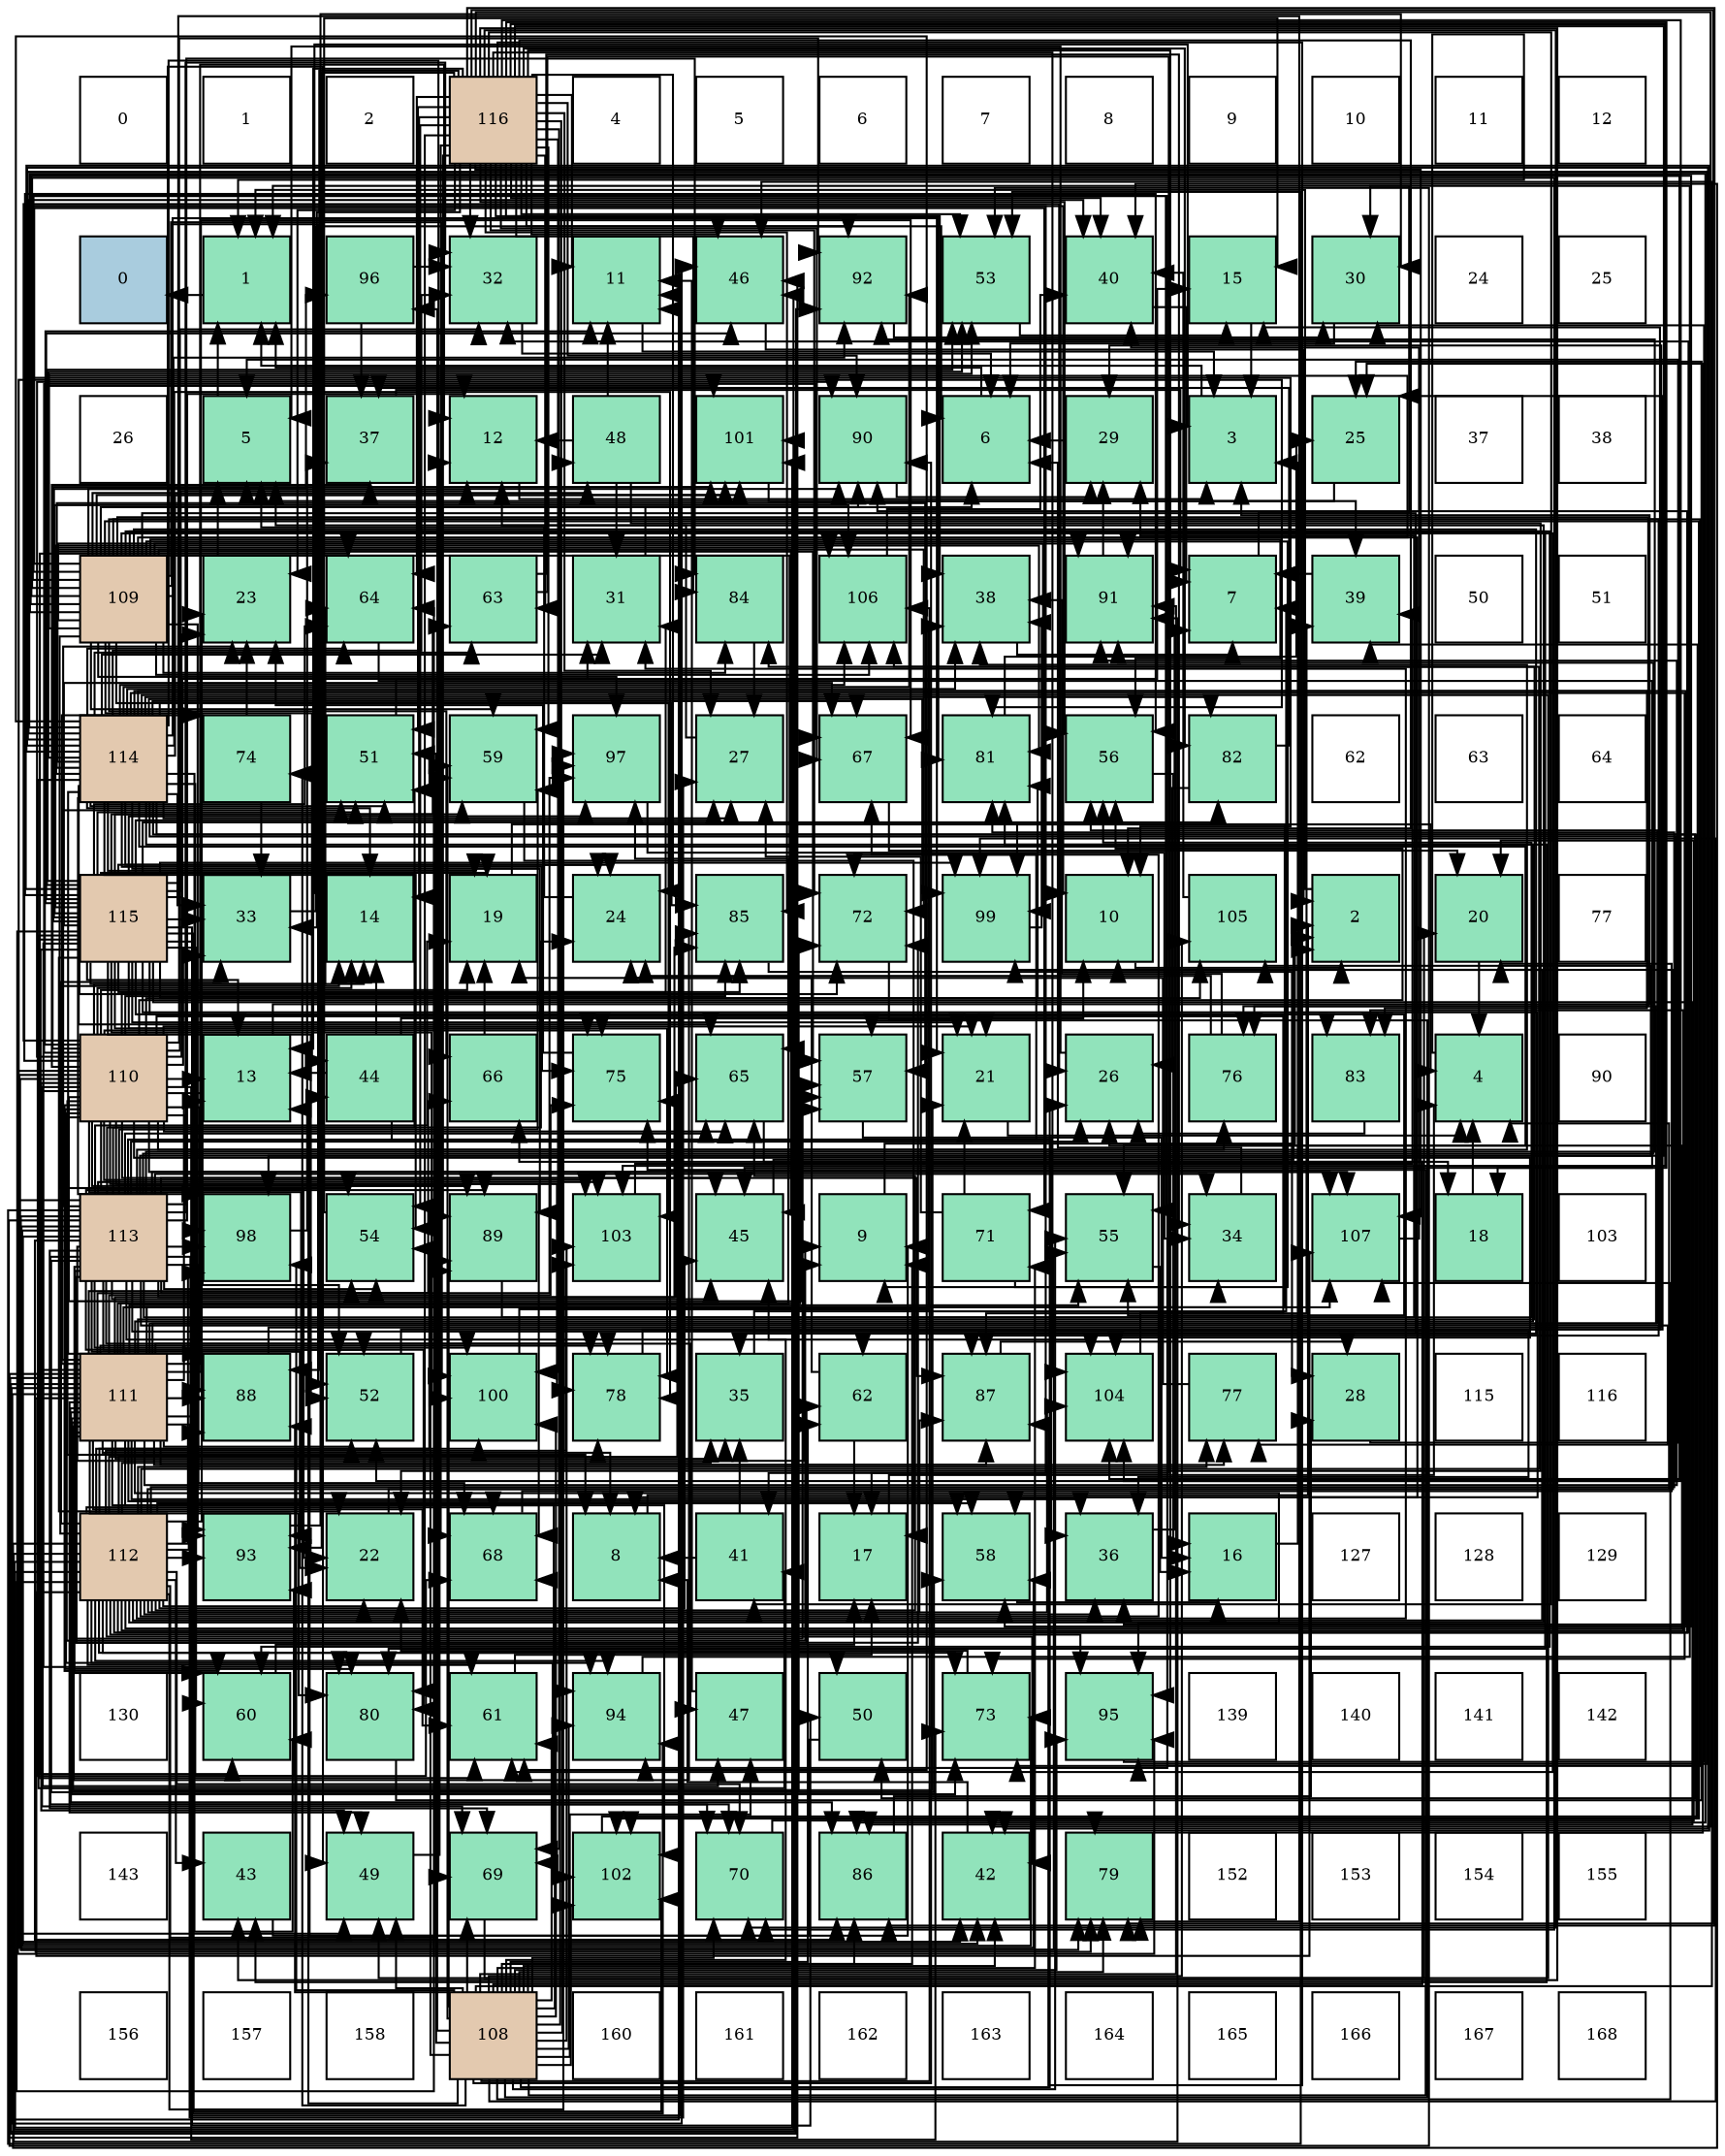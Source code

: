 digraph layout{
 rankdir=TB;
 splines=ortho;
 node [style=filled shape=square fixedsize=true width=0.6];
0[label="0", fontsize=8, fillcolor="#ffffff"];
1[label="1", fontsize=8, fillcolor="#ffffff"];
2[label="2", fontsize=8, fillcolor="#ffffff"];
3[label="116", fontsize=8, fillcolor="#e3c9af"];
4[label="4", fontsize=8, fillcolor="#ffffff"];
5[label="5", fontsize=8, fillcolor="#ffffff"];
6[label="6", fontsize=8, fillcolor="#ffffff"];
7[label="7", fontsize=8, fillcolor="#ffffff"];
8[label="8", fontsize=8, fillcolor="#ffffff"];
9[label="9", fontsize=8, fillcolor="#ffffff"];
10[label="10", fontsize=8, fillcolor="#ffffff"];
11[label="11", fontsize=8, fillcolor="#ffffff"];
12[label="12", fontsize=8, fillcolor="#ffffff"];
13[label="0", fontsize=8, fillcolor="#a9ccde"];
14[label="1", fontsize=8, fillcolor="#91e3bb"];
15[label="96", fontsize=8, fillcolor="#91e3bb"];
16[label="32", fontsize=8, fillcolor="#91e3bb"];
17[label="11", fontsize=8, fillcolor="#91e3bb"];
18[label="46", fontsize=8, fillcolor="#91e3bb"];
19[label="92", fontsize=8, fillcolor="#91e3bb"];
20[label="53", fontsize=8, fillcolor="#91e3bb"];
21[label="40", fontsize=8, fillcolor="#91e3bb"];
22[label="15", fontsize=8, fillcolor="#91e3bb"];
23[label="30", fontsize=8, fillcolor="#91e3bb"];
24[label="24", fontsize=8, fillcolor="#ffffff"];
25[label="25", fontsize=8, fillcolor="#ffffff"];
26[label="26", fontsize=8, fillcolor="#ffffff"];
27[label="5", fontsize=8, fillcolor="#91e3bb"];
28[label="37", fontsize=8, fillcolor="#91e3bb"];
29[label="12", fontsize=8, fillcolor="#91e3bb"];
30[label="48", fontsize=8, fillcolor="#91e3bb"];
31[label="101", fontsize=8, fillcolor="#91e3bb"];
32[label="90", fontsize=8, fillcolor="#91e3bb"];
33[label="6", fontsize=8, fillcolor="#91e3bb"];
34[label="29", fontsize=8, fillcolor="#91e3bb"];
35[label="3", fontsize=8, fillcolor="#91e3bb"];
36[label="25", fontsize=8, fillcolor="#91e3bb"];
37[label="37", fontsize=8, fillcolor="#ffffff"];
38[label="38", fontsize=8, fillcolor="#ffffff"];
39[label="109", fontsize=8, fillcolor="#e3c9af"];
40[label="23", fontsize=8, fillcolor="#91e3bb"];
41[label="64", fontsize=8, fillcolor="#91e3bb"];
42[label="63", fontsize=8, fillcolor="#91e3bb"];
43[label="31", fontsize=8, fillcolor="#91e3bb"];
44[label="84", fontsize=8, fillcolor="#91e3bb"];
45[label="106", fontsize=8, fillcolor="#91e3bb"];
46[label="38", fontsize=8, fillcolor="#91e3bb"];
47[label="91", fontsize=8, fillcolor="#91e3bb"];
48[label="7", fontsize=8, fillcolor="#91e3bb"];
49[label="39", fontsize=8, fillcolor="#91e3bb"];
50[label="50", fontsize=8, fillcolor="#ffffff"];
51[label="51", fontsize=8, fillcolor="#ffffff"];
52[label="114", fontsize=8, fillcolor="#e3c9af"];
53[label="74", fontsize=8, fillcolor="#91e3bb"];
54[label="51", fontsize=8, fillcolor="#91e3bb"];
55[label="59", fontsize=8, fillcolor="#91e3bb"];
56[label="97", fontsize=8, fillcolor="#91e3bb"];
57[label="27", fontsize=8, fillcolor="#91e3bb"];
58[label="67", fontsize=8, fillcolor="#91e3bb"];
59[label="81", fontsize=8, fillcolor="#91e3bb"];
60[label="56", fontsize=8, fillcolor="#91e3bb"];
61[label="82", fontsize=8, fillcolor="#91e3bb"];
62[label="62", fontsize=8, fillcolor="#ffffff"];
63[label="63", fontsize=8, fillcolor="#ffffff"];
64[label="64", fontsize=8, fillcolor="#ffffff"];
65[label="115", fontsize=8, fillcolor="#e3c9af"];
66[label="33", fontsize=8, fillcolor="#91e3bb"];
67[label="14", fontsize=8, fillcolor="#91e3bb"];
68[label="19", fontsize=8, fillcolor="#91e3bb"];
69[label="24", fontsize=8, fillcolor="#91e3bb"];
70[label="85", fontsize=8, fillcolor="#91e3bb"];
71[label="72", fontsize=8, fillcolor="#91e3bb"];
72[label="99", fontsize=8, fillcolor="#91e3bb"];
73[label="10", fontsize=8, fillcolor="#91e3bb"];
74[label="105", fontsize=8, fillcolor="#91e3bb"];
75[label="2", fontsize=8, fillcolor="#91e3bb"];
76[label="20", fontsize=8, fillcolor="#91e3bb"];
77[label="77", fontsize=8, fillcolor="#ffffff"];
78[label="110", fontsize=8, fillcolor="#e3c9af"];
79[label="13", fontsize=8, fillcolor="#91e3bb"];
80[label="44", fontsize=8, fillcolor="#91e3bb"];
81[label="66", fontsize=8, fillcolor="#91e3bb"];
82[label="75", fontsize=8, fillcolor="#91e3bb"];
83[label="65", fontsize=8, fillcolor="#91e3bb"];
84[label="57", fontsize=8, fillcolor="#91e3bb"];
85[label="21", fontsize=8, fillcolor="#91e3bb"];
86[label="26", fontsize=8, fillcolor="#91e3bb"];
87[label="76", fontsize=8, fillcolor="#91e3bb"];
88[label="83", fontsize=8, fillcolor="#91e3bb"];
89[label="4", fontsize=8, fillcolor="#91e3bb"];
90[label="90", fontsize=8, fillcolor="#ffffff"];
91[label="113", fontsize=8, fillcolor="#e3c9af"];
92[label="98", fontsize=8, fillcolor="#91e3bb"];
93[label="54", fontsize=8, fillcolor="#91e3bb"];
94[label="89", fontsize=8, fillcolor="#91e3bb"];
95[label="103", fontsize=8, fillcolor="#91e3bb"];
96[label="45", fontsize=8, fillcolor="#91e3bb"];
97[label="9", fontsize=8, fillcolor="#91e3bb"];
98[label="71", fontsize=8, fillcolor="#91e3bb"];
99[label="55", fontsize=8, fillcolor="#91e3bb"];
100[label="34", fontsize=8, fillcolor="#91e3bb"];
101[label="107", fontsize=8, fillcolor="#91e3bb"];
102[label="18", fontsize=8, fillcolor="#91e3bb"];
103[label="103", fontsize=8, fillcolor="#ffffff"];
104[label="111", fontsize=8, fillcolor="#e3c9af"];
105[label="88", fontsize=8, fillcolor="#91e3bb"];
106[label="52", fontsize=8, fillcolor="#91e3bb"];
107[label="100", fontsize=8, fillcolor="#91e3bb"];
108[label="78", fontsize=8, fillcolor="#91e3bb"];
109[label="35", fontsize=8, fillcolor="#91e3bb"];
110[label="62", fontsize=8, fillcolor="#91e3bb"];
111[label="87", fontsize=8, fillcolor="#91e3bb"];
112[label="104", fontsize=8, fillcolor="#91e3bb"];
113[label="77", fontsize=8, fillcolor="#91e3bb"];
114[label="28", fontsize=8, fillcolor="#91e3bb"];
115[label="115", fontsize=8, fillcolor="#ffffff"];
116[label="116", fontsize=8, fillcolor="#ffffff"];
117[label="112", fontsize=8, fillcolor="#e3c9af"];
118[label="93", fontsize=8, fillcolor="#91e3bb"];
119[label="22", fontsize=8, fillcolor="#91e3bb"];
120[label="68", fontsize=8, fillcolor="#91e3bb"];
121[label="8", fontsize=8, fillcolor="#91e3bb"];
122[label="41", fontsize=8, fillcolor="#91e3bb"];
123[label="17", fontsize=8, fillcolor="#91e3bb"];
124[label="58", fontsize=8, fillcolor="#91e3bb"];
125[label="36", fontsize=8, fillcolor="#91e3bb"];
126[label="16", fontsize=8, fillcolor="#91e3bb"];
127[label="127", fontsize=8, fillcolor="#ffffff"];
128[label="128", fontsize=8, fillcolor="#ffffff"];
129[label="129", fontsize=8, fillcolor="#ffffff"];
130[label="130", fontsize=8, fillcolor="#ffffff"];
131[label="60", fontsize=8, fillcolor="#91e3bb"];
132[label="80", fontsize=8, fillcolor="#91e3bb"];
133[label="61", fontsize=8, fillcolor="#91e3bb"];
134[label="94", fontsize=8, fillcolor="#91e3bb"];
135[label="47", fontsize=8, fillcolor="#91e3bb"];
136[label="50", fontsize=8, fillcolor="#91e3bb"];
137[label="73", fontsize=8, fillcolor="#91e3bb"];
138[label="95", fontsize=8, fillcolor="#91e3bb"];
139[label="139", fontsize=8, fillcolor="#ffffff"];
140[label="140", fontsize=8, fillcolor="#ffffff"];
141[label="141", fontsize=8, fillcolor="#ffffff"];
142[label="142", fontsize=8, fillcolor="#ffffff"];
143[label="143", fontsize=8, fillcolor="#ffffff"];
144[label="43", fontsize=8, fillcolor="#91e3bb"];
145[label="49", fontsize=8, fillcolor="#91e3bb"];
146[label="69", fontsize=8, fillcolor="#91e3bb"];
147[label="102", fontsize=8, fillcolor="#91e3bb"];
148[label="70", fontsize=8, fillcolor="#91e3bb"];
149[label="86", fontsize=8, fillcolor="#91e3bb"];
150[label="42", fontsize=8, fillcolor="#91e3bb"];
151[label="79", fontsize=8, fillcolor="#91e3bb"];
152[label="152", fontsize=8, fillcolor="#ffffff"];
153[label="153", fontsize=8, fillcolor="#ffffff"];
154[label="154", fontsize=8, fillcolor="#ffffff"];
155[label="155", fontsize=8, fillcolor="#ffffff"];
156[label="156", fontsize=8, fillcolor="#ffffff"];
157[label="157", fontsize=8, fillcolor="#ffffff"];
158[label="158", fontsize=8, fillcolor="#ffffff"];
159[label="108", fontsize=8, fillcolor="#e3c9af"];
160[label="160", fontsize=8, fillcolor="#ffffff"];
161[label="161", fontsize=8, fillcolor="#ffffff"];
162[label="162", fontsize=8, fillcolor="#ffffff"];
163[label="163", fontsize=8, fillcolor="#ffffff"];
164[label="164", fontsize=8, fillcolor="#ffffff"];
165[label="165", fontsize=8, fillcolor="#ffffff"];
166[label="166", fontsize=8, fillcolor="#ffffff"];
167[label="167", fontsize=8, fillcolor="#ffffff"];
168[label="168", fontsize=8, fillcolor="#ffffff"];
edge [constraint=false, style=vis];14 -> 13;
75 -> 14;
35 -> 14;
89 -> 14;
27 -> 14;
33 -> 14;
48 -> 14;
121 -> 75;
97 -> 75;
73 -> 75;
17 -> 35;
29 -> 35;
79 -> 35;
67 -> 35;
22 -> 35;
126 -> 35;
123 -> 89;
102 -> 89;
68 -> 89;
76 -> 89;
85 -> 89;
119 -> 89;
40 -> 27;
69 -> 27;
36 -> 27;
86 -> 27;
57 -> 27;
114 -> 27;
34 -> 33;
23 -> 33;
43 -> 33;
16 -> 33;
66 -> 33;
100 -> 33;
109 -> 48;
125 -> 48;
28 -> 48;
46 -> 48;
49 -> 48;
21 -> 48;
122 -> 121;
122 -> 109;
150 -> 121;
144 -> 97;
80 -> 73;
80 -> 79;
80 -> 67;
80 -> 125;
96 -> 75;
18 -> 75;
135 -> 17;
30 -> 17;
30 -> 29;
30 -> 119;
30 -> 43;
145 -> 29;
136 -> 79;
54 -> 22;
106 -> 22;
20 -> 22;
93 -> 22;
99 -> 126;
60 -> 126;
84 -> 126;
124 -> 126;
55 -> 123;
131 -> 123;
133 -> 123;
110 -> 123;
110 -> 68;
42 -> 123;
42 -> 100;
41 -> 102;
83 -> 102;
81 -> 68;
58 -> 76;
120 -> 76;
146 -> 76;
148 -> 76;
98 -> 85;
98 -> 57;
98 -> 100;
71 -> 85;
137 -> 119;
53 -> 40;
53 -> 66;
82 -> 40;
87 -> 69;
87 -> 46;
113 -> 69;
108 -> 36;
151 -> 36;
132 -> 36;
59 -> 36;
61 -> 86;
61 -> 28;
88 -> 86;
44 -> 57;
70 -> 114;
149 -> 114;
111 -> 114;
105 -> 34;
94 -> 34;
32 -> 34;
47 -> 34;
19 -> 23;
118 -> 23;
134 -> 23;
138 -> 23;
15 -> 16;
15 -> 28;
56 -> 100;
92 -> 28;
72 -> 46;
107 -> 46;
31 -> 49;
147 -> 49;
95 -> 49;
112 -> 49;
74 -> 21;
45 -> 21;
101 -> 21;
159 -> 97;
159 -> 86;
159 -> 150;
159 -> 80;
159 -> 96;
159 -> 18;
159 -> 135;
159 -> 30;
159 -> 145;
159 -> 54;
159 -> 93;
159 -> 99;
159 -> 84;
159 -> 55;
159 -> 133;
159 -> 110;
159 -> 81;
159 -> 120;
159 -> 146;
159 -> 148;
159 -> 98;
159 -> 53;
159 -> 82;
159 -> 151;
159 -> 149;
159 -> 105;
159 -> 94;
159 -> 32;
159 -> 47;
159 -> 134;
159 -> 138;
159 -> 15;
159 -> 56;
159 -> 92;
159 -> 72;
159 -> 107;
159 -> 147;
159 -> 95;
159 -> 74;
159 -> 45;
159 -> 101;
39 -> 121;
39 -> 97;
39 -> 109;
39 -> 80;
39 -> 30;
39 -> 145;
39 -> 106;
39 -> 20;
39 -> 93;
39 -> 99;
39 -> 60;
39 -> 124;
39 -> 55;
39 -> 131;
39 -> 133;
39 -> 110;
39 -> 83;
39 -> 81;
39 -> 148;
39 -> 98;
39 -> 71;
39 -> 137;
39 -> 87;
39 -> 132;
39 -> 44;
39 -> 70;
39 -> 149;
39 -> 111;
39 -> 32;
39 -> 47;
39 -> 19;
39 -> 118;
39 -> 134;
39 -> 15;
39 -> 56;
39 -> 72;
39 -> 107;
39 -> 31;
39 -> 147;
39 -> 112;
39 -> 45;
78 -> 121;
78 -> 97;
78 -> 73;
78 -> 79;
78 -> 67;
78 -> 68;
78 -> 85;
78 -> 119;
78 -> 40;
78 -> 86;
78 -> 43;
78 -> 16;
78 -> 66;
78 -> 28;
78 -> 150;
78 -> 96;
78 -> 135;
78 -> 145;
78 -> 106;
78 -> 60;
78 -> 84;
78 -> 124;
78 -> 131;
78 -> 41;
78 -> 83;
78 -> 58;
78 -> 120;
78 -> 146;
78 -> 137;
78 -> 82;
78 -> 87;
78 -> 108;
78 -> 132;
78 -> 70;
78 -> 111;
78 -> 105;
78 -> 94;
78 -> 32;
78 -> 19;
78 -> 118;
78 -> 134;
78 -> 138;
78 -> 92;
78 -> 31;
78 -> 95;
78 -> 112;
78 -> 74;
78 -> 45;
78 -> 101;
104 -> 121;
104 -> 17;
104 -> 29;
104 -> 79;
104 -> 85;
104 -> 57;
104 -> 109;
104 -> 125;
104 -> 18;
104 -> 135;
104 -> 145;
104 -> 54;
104 -> 106;
104 -> 20;
104 -> 93;
104 -> 99;
104 -> 60;
104 -> 84;
104 -> 124;
104 -> 131;
104 -> 133;
104 -> 110;
104 -> 41;
104 -> 83;
104 -> 81;
104 -> 58;
104 -> 146;
104 -> 148;
104 -> 71;
104 -> 137;
104 -> 53;
104 -> 82;
104 -> 87;
104 -> 113;
104 -> 108;
104 -> 151;
104 -> 132;
104 -> 59;
104 -> 70;
104 -> 149;
104 -> 111;
104 -> 105;
104 -> 47;
104 -> 19;
104 -> 138;
104 -> 56;
104 -> 72;
104 -> 31;
104 -> 147;
104 -> 45;
104 -> 101;
117 -> 73;
117 -> 29;
117 -> 67;
117 -> 119;
117 -> 40;
117 -> 86;
117 -> 43;
117 -> 16;
117 -> 66;
117 -> 109;
117 -> 125;
117 -> 21;
117 -> 150;
117 -> 144;
117 -> 96;
117 -> 18;
117 -> 136;
117 -> 124;
117 -> 55;
117 -> 133;
117 -> 41;
117 -> 83;
117 -> 120;
117 -> 148;
117 -> 71;
117 -> 137;
117 -> 82;
117 -> 113;
117 -> 108;
117 -> 59;
117 -> 88;
117 -> 44;
117 -> 111;
117 -> 105;
117 -> 94;
117 -> 32;
117 -> 47;
117 -> 118;
117 -> 134;
117 -> 138;
117 -> 56;
117 -> 92;
117 -> 72;
117 -> 107;
117 -> 31;
117 -> 147;
117 -> 95;
117 -> 112;
117 -> 101;
91 -> 97;
91 -> 17;
91 -> 29;
91 -> 68;
91 -> 119;
91 -> 40;
91 -> 69;
91 -> 86;
91 -> 16;
91 -> 100;
91 -> 125;
91 -> 46;
91 -> 150;
91 -> 96;
91 -> 18;
91 -> 54;
91 -> 106;
91 -> 20;
91 -> 93;
91 -> 99;
91 -> 60;
91 -> 84;
91 -> 124;
91 -> 55;
91 -> 131;
91 -> 83;
91 -> 58;
91 -> 120;
91 -> 146;
91 -> 148;
91 -> 71;
91 -> 137;
91 -> 113;
91 -> 108;
91 -> 151;
91 -> 132;
91 -> 59;
91 -> 44;
91 -> 70;
91 -> 149;
91 -> 111;
91 -> 94;
91 -> 47;
91 -> 19;
91 -> 56;
91 -> 92;
91 -> 107;
91 -> 95;
91 -> 112;
91 -> 74;
91 -> 101;
52 -> 67;
52 -> 68;
52 -> 85;
52 -> 69;
52 -> 57;
52 -> 43;
52 -> 16;
52 -> 66;
52 -> 125;
52 -> 46;
52 -> 21;
52 -> 122;
52 -> 150;
52 -> 144;
52 -> 96;
52 -> 145;
52 -> 136;
52 -> 54;
52 -> 20;
52 -> 93;
52 -> 99;
52 -> 84;
52 -> 131;
52 -> 133;
52 -> 42;
52 -> 41;
52 -> 83;
52 -> 58;
52 -> 120;
52 -> 146;
52 -> 137;
52 -> 82;
52 -> 108;
52 -> 151;
52 -> 59;
52 -> 61;
52 -> 88;
52 -> 105;
52 -> 94;
52 -> 19;
52 -> 118;
52 -> 138;
52 -> 92;
52 -> 72;
52 -> 31;
52 -> 147;
52 -> 95;
52 -> 112;
52 -> 45;
65 -> 73;
65 -> 17;
65 -> 29;
65 -> 79;
65 -> 67;
65 -> 68;
65 -> 85;
65 -> 119;
65 -> 69;
65 -> 57;
65 -> 43;
65 -> 66;
65 -> 122;
65 -> 18;
65 -> 145;
65 -> 136;
65 -> 54;
65 -> 106;
65 -> 20;
65 -> 99;
65 -> 60;
65 -> 84;
65 -> 124;
65 -> 55;
65 -> 131;
65 -> 133;
65 -> 42;
65 -> 41;
65 -> 58;
65 -> 71;
65 -> 82;
65 -> 108;
65 -> 151;
65 -> 132;
65 -> 59;
65 -> 61;
65 -> 88;
65 -> 70;
65 -> 149;
65 -> 32;
65 -> 47;
65 -> 118;
65 -> 134;
65 -> 56;
65 -> 72;
65 -> 107;
65 -> 31;
65 -> 147;
65 -> 45;
3 -> 73;
3 -> 17;
3 -> 79;
3 -> 67;
3 -> 40;
3 -> 69;
3 -> 57;
3 -> 16;
3 -> 66;
3 -> 46;
3 -> 21;
3 -> 122;
3 -> 150;
3 -> 144;
3 -> 96;
3 -> 18;
3 -> 54;
3 -> 106;
3 -> 20;
3 -> 93;
3 -> 60;
3 -> 55;
3 -> 42;
3 -> 41;
3 -> 58;
3 -> 120;
3 -> 146;
3 -> 148;
3 -> 71;
3 -> 151;
3 -> 132;
3 -> 59;
3 -> 61;
3 -> 44;
3 -> 70;
3 -> 149;
3 -> 111;
3 -> 105;
3 -> 94;
3 -> 32;
3 -> 19;
3 -> 118;
3 -> 134;
3 -> 138;
3 -> 92;
3 -> 107;
3 -> 95;
3 -> 112;
3 -> 101;
edge [constraint=true, style=invis];
0 -> 13 -> 26 -> 39 -> 52 -> 65 -> 78 -> 91 -> 104 -> 117 -> 130 -> 143 -> 156;
1 -> 14 -> 27 -> 40 -> 53 -> 66 -> 79 -> 92 -> 105 -> 118 -> 131 -> 144 -> 157;
2 -> 15 -> 28 -> 41 -> 54 -> 67 -> 80 -> 93 -> 106 -> 119 -> 132 -> 145 -> 158;
3 -> 16 -> 29 -> 42 -> 55 -> 68 -> 81 -> 94 -> 107 -> 120 -> 133 -> 146 -> 159;
4 -> 17 -> 30 -> 43 -> 56 -> 69 -> 82 -> 95 -> 108 -> 121 -> 134 -> 147 -> 160;
5 -> 18 -> 31 -> 44 -> 57 -> 70 -> 83 -> 96 -> 109 -> 122 -> 135 -> 148 -> 161;
6 -> 19 -> 32 -> 45 -> 58 -> 71 -> 84 -> 97 -> 110 -> 123 -> 136 -> 149 -> 162;
7 -> 20 -> 33 -> 46 -> 59 -> 72 -> 85 -> 98 -> 111 -> 124 -> 137 -> 150 -> 163;
8 -> 21 -> 34 -> 47 -> 60 -> 73 -> 86 -> 99 -> 112 -> 125 -> 138 -> 151 -> 164;
9 -> 22 -> 35 -> 48 -> 61 -> 74 -> 87 -> 100 -> 113 -> 126 -> 139 -> 152 -> 165;
10 -> 23 -> 36 -> 49 -> 62 -> 75 -> 88 -> 101 -> 114 -> 127 -> 140 -> 153 -> 166;
11 -> 24 -> 37 -> 50 -> 63 -> 76 -> 89 -> 102 -> 115 -> 128 -> 141 -> 154 -> 167;
12 -> 25 -> 38 -> 51 -> 64 -> 77 -> 90 -> 103 -> 116 -> 129 -> 142 -> 155 -> 168;
rank = same {0 -> 1 -> 2 -> 3 -> 4 -> 5 -> 6 -> 7 -> 8 -> 9 -> 10 -> 11 -> 12};
rank = same {13 -> 14 -> 15 -> 16 -> 17 -> 18 -> 19 -> 20 -> 21 -> 22 -> 23 -> 24 -> 25};
rank = same {26 -> 27 -> 28 -> 29 -> 30 -> 31 -> 32 -> 33 -> 34 -> 35 -> 36 -> 37 -> 38};
rank = same {39 -> 40 -> 41 -> 42 -> 43 -> 44 -> 45 -> 46 -> 47 -> 48 -> 49 -> 50 -> 51};
rank = same {52 -> 53 -> 54 -> 55 -> 56 -> 57 -> 58 -> 59 -> 60 -> 61 -> 62 -> 63 -> 64};
rank = same {65 -> 66 -> 67 -> 68 -> 69 -> 70 -> 71 -> 72 -> 73 -> 74 -> 75 -> 76 -> 77};
rank = same {78 -> 79 -> 80 -> 81 -> 82 -> 83 -> 84 -> 85 -> 86 -> 87 -> 88 -> 89 -> 90};
rank = same {91 -> 92 -> 93 -> 94 -> 95 -> 96 -> 97 -> 98 -> 99 -> 100 -> 101 -> 102 -> 103};
rank = same {104 -> 105 -> 106 -> 107 -> 108 -> 109 -> 110 -> 111 -> 112 -> 113 -> 114 -> 115 -> 116};
rank = same {117 -> 118 -> 119 -> 120 -> 121 -> 122 -> 123 -> 124 -> 125 -> 126 -> 127 -> 128 -> 129};
rank = same {130 -> 131 -> 132 -> 133 -> 134 -> 135 -> 136 -> 137 -> 138 -> 139 -> 140 -> 141 -> 142};
rank = same {143 -> 144 -> 145 -> 146 -> 147 -> 148 -> 149 -> 150 -> 151 -> 152 -> 153 -> 154 -> 155};
rank = same {156 -> 157 -> 158 -> 159 -> 160 -> 161 -> 162 -> 163 -> 164 -> 165 -> 166 -> 167 -> 168};
}